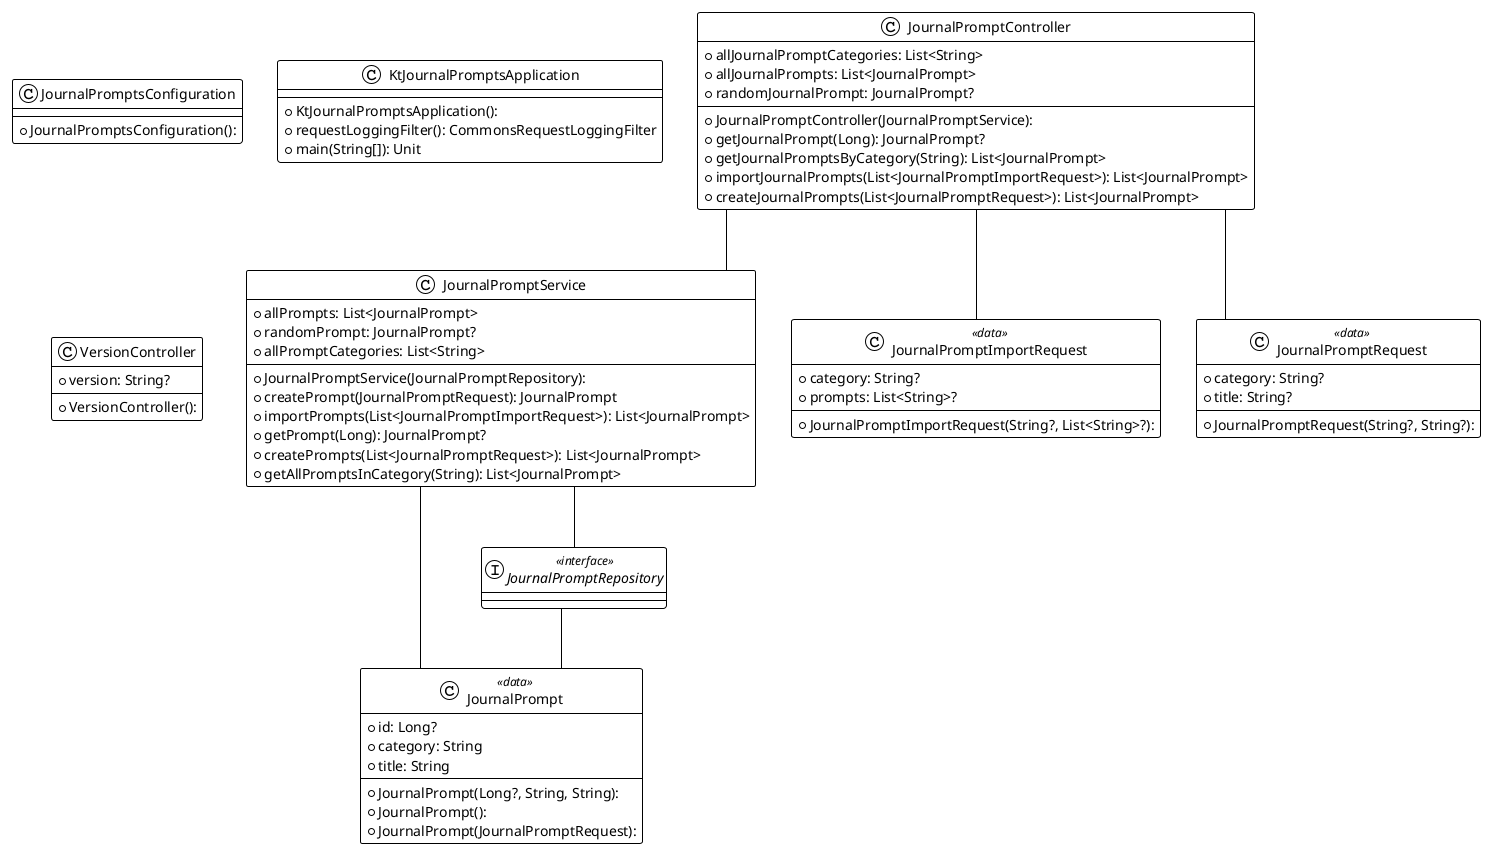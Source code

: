 @startuml

!theme plain
top to bottom direction
skinparam linetype ortho

class JournalPrompt << data >>  {
  + JournalPrompt(Long?, String, String): 
  + JournalPrompt(): 
  + JournalPrompt(JournalPromptRequest): 
  + id: Long?
  + category: String
  + title: String
}
class JournalPromptController {
  + JournalPromptController(JournalPromptService): 
  + getJournalPrompt(Long): JournalPrompt?
  + getJournalPromptsByCategory(String): List<JournalPrompt>
  + importJournalPrompts(List<JournalPromptImportRequest>): List<JournalPrompt>
  + createJournalPrompts(List<JournalPromptRequest>): List<JournalPrompt>
  + allJournalPromptCategories: List<String>
  + allJournalPrompts: List<JournalPrompt>
  + randomJournalPrompt: JournalPrompt?
}
interface JournalPromptRepository << interface >>
class JournalPromptService {
  + JournalPromptService(JournalPromptRepository): 
  + createPrompt(JournalPromptRequest): JournalPrompt
  + importPrompts(List<JournalPromptImportRequest>): List<JournalPrompt>
  + getPrompt(Long): JournalPrompt?
  + createPrompts(List<JournalPromptRequest>): List<JournalPrompt>
  + getAllPromptsInCategory(String): List<JournalPrompt>
  + allPrompts: List<JournalPrompt>
  + randomPrompt: JournalPrompt?
  + allPromptCategories: List<String>
}
class JournalPromptsConfiguration {
  + JournalPromptsConfiguration(): 
}
class KtJournalPromptsApplication {
  + KtJournalPromptsApplication():
  + requestLoggingFilter(): CommonsRequestLoggingFilter
  + main(String[]): Unit
}
class VersionController {
  + VersionController(): 
  + version: String?
}
class JournalPromptImportRequest << data >> {
  + JournalPromptImportRequest(String?, List<String>?): 
  + category: String?
  + prompts: List<String>?
}
class JournalPromptRequest << data >> {
  + JournalPromptRequest(String?, String?): 
  + category: String?
  + title: String?
}

JournalPromptController -- JournalPromptService
JournalPromptController -- JournalPromptRequest
JournalPromptController -- JournalPromptImportRequest
JournalPromptService -- JournalPrompt
JournalPromptService -- JournalPromptRepository
JournalPromptRepository -- JournalPrompt

@enduml
